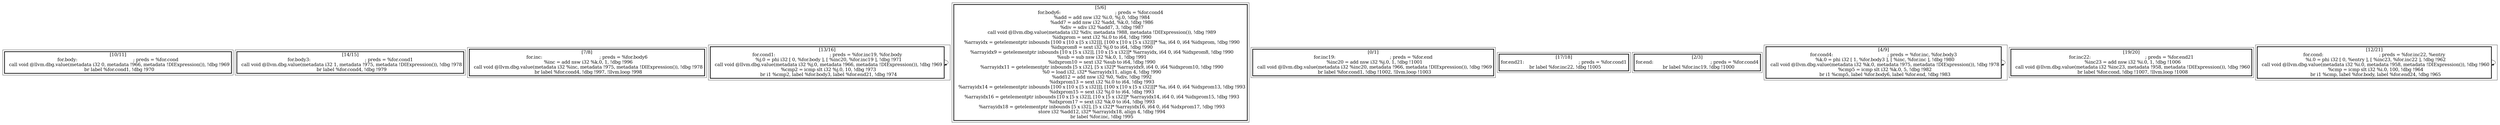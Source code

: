 
digraph G {





subgraph cluster10 {


node128 [penwidth=3.0,fontsize=20,shape=rectangle,label="[10/11]
for.body:                                         ; preds = %for.cond
  call void @llvm.dbg.value(metadata i32 0, metadata !966, metadata !DIExpression()), !dbg !969
  br label %for.cond1, !dbg !970
" ]



}

subgraph cluster9 {


node127 [penwidth=3.0,fontsize=20,shape=rectangle,label="[14/15]
for.body3:                                        ; preds = %for.cond1
  call void @llvm.dbg.value(metadata i32 1, metadata !975, metadata !DIExpression()), !dbg !978
  br label %for.cond4, !dbg !979
" ]



}

subgraph cluster8 {


node126 [penwidth=3.0,fontsize=20,shape=rectangle,label="[7/8]
for.inc:                                          ; preds = %for.body6
  %inc = add nsw i32 %k.0, 1, !dbg !996
  call void @llvm.dbg.value(metadata i32 %inc, metadata !975, metadata !DIExpression()), !dbg !978
  br label %for.cond4, !dbg !997, !llvm.loop !998
" ]



}

subgraph cluster7 {


node125 [penwidth=3.0,fontsize=20,shape=rectangle,label="[13/16]
for.cond1:                                        ; preds = %for.inc19, %for.body
  %j.0 = phi i32 [ 0, %for.body ], [ %inc20, %for.inc19 ], !dbg !971
  call void @llvm.dbg.value(metadata i32 %j.0, metadata !966, metadata !DIExpression()), !dbg !969
  %cmp2 = icmp slt i32 %j.0, 10, !dbg !973
  br i1 %cmp2, label %for.body3, label %for.end21, !dbg !974
" ]

node125->node125 [ ]


}

subgraph cluster6 {


node124 [penwidth=3.0,fontsize=20,shape=rectangle,label="[5/6]
for.body6:                                        ; preds = %for.cond4
  %add = add nsw i32 %i.0, %j.0, !dbg !984
  %add7 = add nsw i32 %add, %k.0, !dbg !986
  %div = sdiv i32 %add7, 3, !dbg !987
  call void @llvm.dbg.value(metadata i32 %div, metadata !988, metadata !DIExpression()), !dbg !989
  %idxprom = sext i32 %i.0 to i64, !dbg !990
  %arrayidx = getelementptr inbounds [100 x [10 x [5 x i32]]], [100 x [10 x [5 x i32]]]* %a, i64 0, i64 %idxprom, !dbg !990
  %idxprom8 = sext i32 %j.0 to i64, !dbg !990
  %arrayidx9 = getelementptr inbounds [10 x [5 x i32]], [10 x [5 x i32]]* %arrayidx, i64 0, i64 %idxprom8, !dbg !990
  %sub = sub nsw i32 %k.0, 1, !dbg !991
  %idxprom10 = sext i32 %sub to i64, !dbg !990
  %arrayidx11 = getelementptr inbounds [5 x i32], [5 x i32]* %arrayidx9, i64 0, i64 %idxprom10, !dbg !990
  %0 = load i32, i32* %arrayidx11, align 4, !dbg !990
  %add12 = add nsw i32 %0, %div, !dbg !992
  %idxprom13 = sext i32 %i.0 to i64, !dbg !993
  %arrayidx14 = getelementptr inbounds [100 x [10 x [5 x i32]]], [100 x [10 x [5 x i32]]]* %a, i64 0, i64 %idxprom13, !dbg !993
  %idxprom15 = sext i32 %j.0 to i64, !dbg !993
  %arrayidx16 = getelementptr inbounds [10 x [5 x i32]], [10 x [5 x i32]]* %arrayidx14, i64 0, i64 %idxprom15, !dbg !993
  %idxprom17 = sext i32 %k.0 to i64, !dbg !993
  %arrayidx18 = getelementptr inbounds [5 x i32], [5 x i32]* %arrayidx16, i64 0, i64 %idxprom17, !dbg !993
  store i32 %add12, i32* %arrayidx18, align 4, !dbg !994
  br label %for.inc, !dbg !995
" ]



}

subgraph cluster0 {


node118 [penwidth=3.0,fontsize=20,shape=rectangle,label="[0/1]
for.inc19:                                        ; preds = %for.end
  %inc20 = add nsw i32 %j.0, 1, !dbg !1001
  call void @llvm.dbg.value(metadata i32 %inc20, metadata !966, metadata !DIExpression()), !dbg !969
  br label %for.cond1, !dbg !1002, !llvm.loop !1003
" ]



}

subgraph cluster5 {


node123 [penwidth=3.0,fontsize=20,shape=rectangle,label="[17/18]
for.end21:                                        ; preds = %for.cond1
  br label %for.inc22, !dbg !1005
" ]



}

subgraph cluster1 {


node119 [penwidth=3.0,fontsize=20,shape=rectangle,label="[2/3]
for.end:                                          ; preds = %for.cond4
  br label %for.inc19, !dbg !1000
" ]



}

subgraph cluster2 {


node120 [penwidth=3.0,fontsize=20,shape=rectangle,label="[4/9]
for.cond4:                                        ; preds = %for.inc, %for.body3
  %k.0 = phi i32 [ 1, %for.body3 ], [ %inc, %for.inc ], !dbg !980
  call void @llvm.dbg.value(metadata i32 %k.0, metadata !975, metadata !DIExpression()), !dbg !978
  %cmp5 = icmp slt i32 %k.0, 5, !dbg !982
  br i1 %cmp5, label %for.body6, label %for.end, !dbg !983
" ]

node120->node120 [ ]


}

subgraph cluster3 {


node121 [penwidth=3.0,fontsize=20,shape=rectangle,label="[19/20]
for.inc22:                                        ; preds = %for.end21
  %inc23 = add nsw i32 %i.0, 1, !dbg !1006
  call void @llvm.dbg.value(metadata i32 %inc23, metadata !958, metadata !DIExpression()), !dbg !960
  br label %for.cond, !dbg !1007, !llvm.loop !1008
" ]



}

subgraph cluster4 {


node122 [penwidth=3.0,fontsize=20,shape=rectangle,label="[12/21]
for.cond:                                         ; preds = %for.inc22, %entry
  %i.0 = phi i32 [ 0, %entry ], [ %inc23, %for.inc22 ], !dbg !962
  call void @llvm.dbg.value(metadata i32 %i.0, metadata !958, metadata !DIExpression()), !dbg !960
  %cmp = icmp slt i32 %i.0, 100, !dbg !964
  br i1 %cmp, label %for.body, label %for.end24, !dbg !965
" ]

node122->node122 [ ]


}

}
